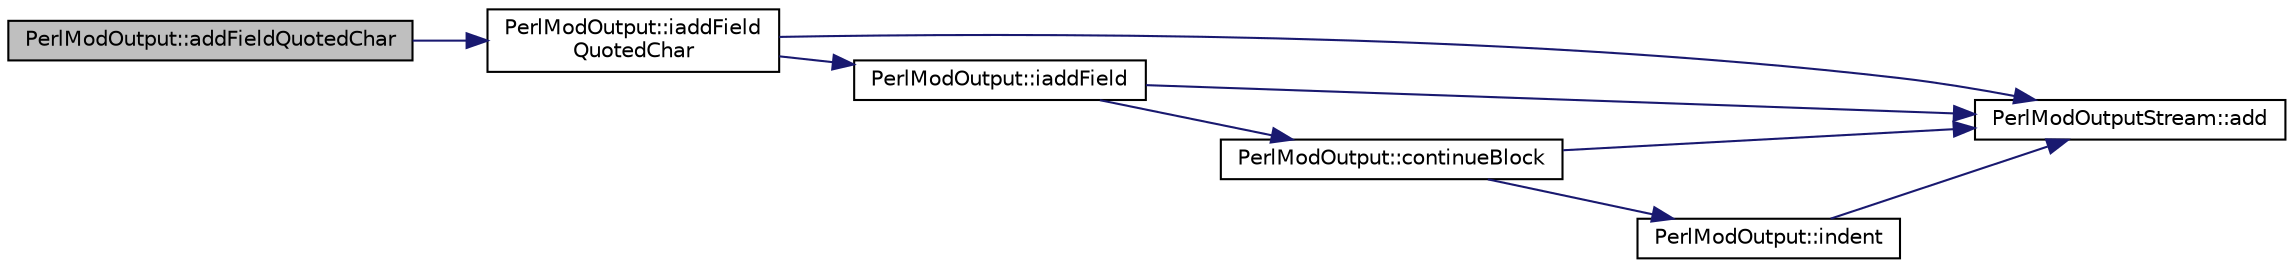 digraph "PerlModOutput::addFieldQuotedChar"
{
 // LATEX_PDF_SIZE
  edge [fontname="Helvetica",fontsize="10",labelfontname="Helvetica",labelfontsize="10"];
  node [fontname="Helvetica",fontsize="10",shape=record];
  rankdir="LR";
  Node1 [label="PerlModOutput::addFieldQuotedChar",height=0.2,width=0.4,color="black", fillcolor="grey75", style="filled", fontcolor="black",tooltip=" "];
  Node1 -> Node2 [color="midnightblue",fontsize="10",style="solid",fontname="Helvetica"];
  Node2 [label="PerlModOutput::iaddField\lQuotedChar",height=0.2,width=0.4,color="black", fillcolor="white", style="filled",URL="$classPerlModOutput.html#ad17a390ddcda9e1e668958b5e05d7342",tooltip=" "];
  Node2 -> Node3 [color="midnightblue",fontsize="10",style="solid",fontname="Helvetica"];
  Node3 [label="PerlModOutputStream::add",height=0.2,width=0.4,color="black", fillcolor="white", style="filled",URL="$classPerlModOutputStream.html#a6970acf3298a0e408427b54d1b876cd5",tooltip=" "];
  Node2 -> Node4 [color="midnightblue",fontsize="10",style="solid",fontname="Helvetica"];
  Node4 [label="PerlModOutput::iaddField",height=0.2,width=0.4,color="black", fillcolor="white", style="filled",URL="$classPerlModOutput.html#ae838ac98312b8422c5f11b92bbc9b1f0",tooltip=" "];
  Node4 -> Node3 [color="midnightblue",fontsize="10",style="solid",fontname="Helvetica"];
  Node4 -> Node5 [color="midnightblue",fontsize="10",style="solid",fontname="Helvetica"];
  Node5 [label="PerlModOutput::continueBlock",height=0.2,width=0.4,color="black", fillcolor="white", style="filled",URL="$classPerlModOutput.html#a5992ddeb6dcd259a796fca5cbe6d65dc",tooltip=" "];
  Node5 -> Node3 [color="midnightblue",fontsize="10",style="solid",fontname="Helvetica"];
  Node5 -> Node6 [color="midnightblue",fontsize="10",style="solid",fontname="Helvetica"];
  Node6 [label="PerlModOutput::indent",height=0.2,width=0.4,color="black", fillcolor="white", style="filled",URL="$classPerlModOutput.html#aec7f507f9f30c8f66a4d951bb14a1c37",tooltip=" "];
  Node6 -> Node3 [color="midnightblue",fontsize="10",style="solid",fontname="Helvetica"];
}
